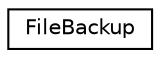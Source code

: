 digraph G
{
  edge [fontname="Helvetica",fontsize="10",labelfontname="Helvetica",labelfontsize="10"];
  node [fontname="Helvetica",fontsize="10",shape=record];
  rankdir="LR";
  Node1 [label="FileBackup",height=0.2,width=0.4,color="black", fillcolor="white", style="filled",URL="$classFileBackup.html"];
}
